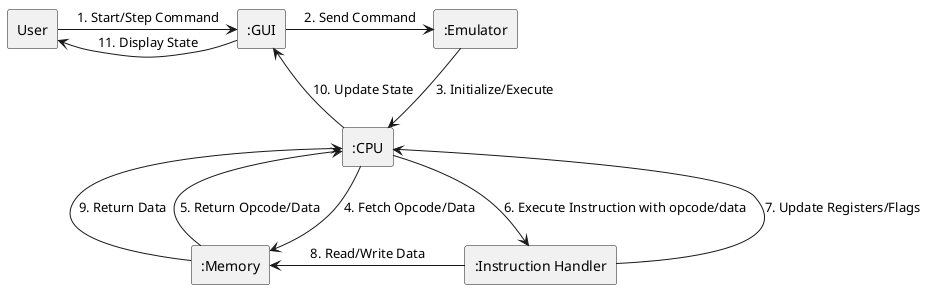 @startuml
skinparam linestyle ortho

rectangle "User" as user
rectangle ":GUI" as gui
rectangle ":Emulator" as emulator
rectangle ":CPU" as cpu
rectangle ":Memory" as memory
rectangle ":Instruction Handler" as instructionHandler

user -right-> gui: 1. Start/Step Command
gui -right-> emulator: 2. Send Command
emulator -down-> cpu: 3. Initialize/Execute
cpu -right-> memory: 4. Fetch Opcode/Data
memory -down-> cpu: 5. Return Opcode/Data
cpu -down-> instructionHandler: 6. Execute Instruction with opcode/data
instructionHandler -up-> cpu: 7. Update Registers/Flags
instructionHandler -left-> memory: 8. Read/Write Data
memory -up-> cpu: 9. Return Data
cpu -left-> gui: 10. Update State
gui -left-> user: 11. Display State

@enduml
